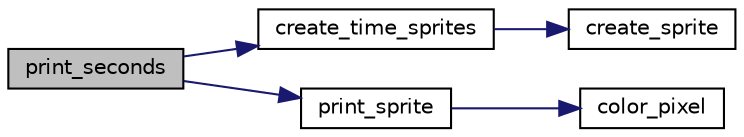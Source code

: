 digraph "print_seconds"
{
 // LATEX_PDF_SIZE
  edge [fontname="Helvetica",fontsize="10",labelfontname="Helvetica",labelfontsize="10"];
  node [fontname="Helvetica",fontsize="10",shape=record];
  rankdir="LR";
  Node1 [label="print_seconds",height=0.2,width=0.4,color="black", fillcolor="grey75", style="filled", fontcolor="black",tooltip="Imprime os segundos no ecrã"];
  Node1 -> Node2 [color="midnightblue",fontsize="10",style="solid",fontname="Helvetica"];
  Node2 [label="create_time_sprites",height=0.2,width=0.4,color="black", fillcolor="white", style="filled",URL="$_menu_8c.html#a12714671ba13514ea4a9407790c96874",tooltip=" "];
  Node2 -> Node3 [color="midnightblue",fontsize="10",style="solid",fontname="Helvetica"];
  Node3 [label="create_sprite",height=0.2,width=0.4,color="black", fillcolor="white", style="filled",URL="$group__sprite.html#ga44296560184704089b03b7b68c0b71ac",tooltip=" "];
  Node1 -> Node4 [color="midnightblue",fontsize="10",style="solid",fontname="Helvetica"];
  Node4 [label="print_sprite",height=0.2,width=0.4,color="black", fillcolor="white", style="filled",URL="$group__sprite.html#ga7a159af8a84bb09c896edccff25275a4",tooltip=" "];
  Node4 -> Node5 [color="midnightblue",fontsize="10",style="solid",fontname="Helvetica"];
  Node5 [label="color_pixel",height=0.2,width=0.4,color="black", fillcolor="white", style="filled",URL="$graphic_8c.html#afa705001911d815ef1723ede0c467783",tooltip="coloriza um pixel na posicao (x,y) com a cor color."];
}
